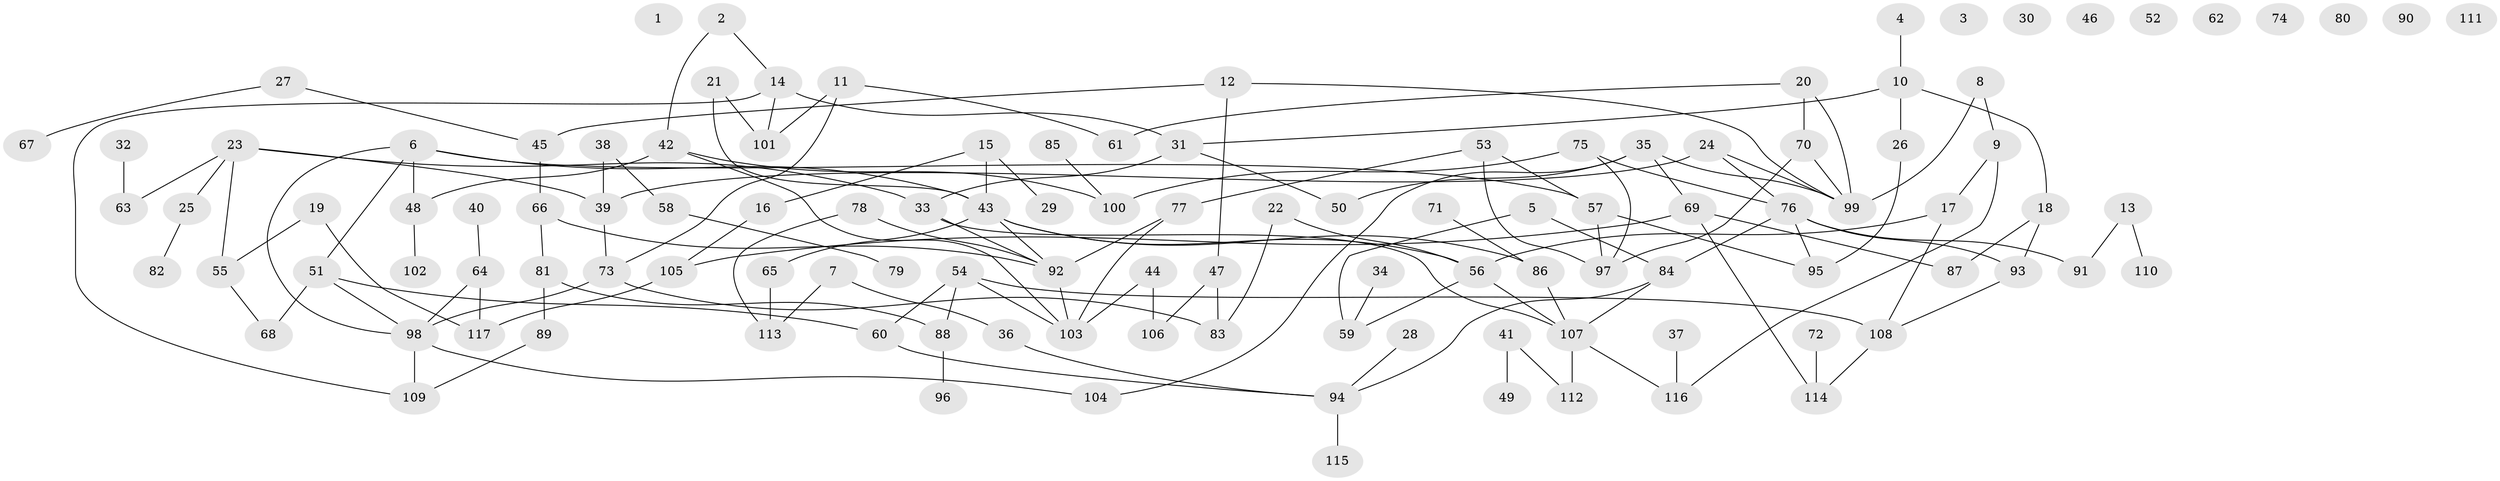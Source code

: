 // coarse degree distribution, {0: 0.12987012987012986, 4: 0.12987012987012986, 1: 0.14285714285714285, 2: 0.2857142857142857, 7: 0.03896103896103896, 3: 0.1038961038961039, 6: 0.05194805194805195, 5: 0.09090909090909091, 11: 0.012987012987012988, 8: 0.012987012987012988}
// Generated by graph-tools (version 1.1) at 2025/23/03/03/25 07:23:25]
// undirected, 117 vertices, 150 edges
graph export_dot {
graph [start="1"]
  node [color=gray90,style=filled];
  1;
  2;
  3;
  4;
  5;
  6;
  7;
  8;
  9;
  10;
  11;
  12;
  13;
  14;
  15;
  16;
  17;
  18;
  19;
  20;
  21;
  22;
  23;
  24;
  25;
  26;
  27;
  28;
  29;
  30;
  31;
  32;
  33;
  34;
  35;
  36;
  37;
  38;
  39;
  40;
  41;
  42;
  43;
  44;
  45;
  46;
  47;
  48;
  49;
  50;
  51;
  52;
  53;
  54;
  55;
  56;
  57;
  58;
  59;
  60;
  61;
  62;
  63;
  64;
  65;
  66;
  67;
  68;
  69;
  70;
  71;
  72;
  73;
  74;
  75;
  76;
  77;
  78;
  79;
  80;
  81;
  82;
  83;
  84;
  85;
  86;
  87;
  88;
  89;
  90;
  91;
  92;
  93;
  94;
  95;
  96;
  97;
  98;
  99;
  100;
  101;
  102;
  103;
  104;
  105;
  106;
  107;
  108;
  109;
  110;
  111;
  112;
  113;
  114;
  115;
  116;
  117;
  2 -- 14;
  2 -- 42;
  4 -- 10;
  5 -- 59;
  5 -- 84;
  6 -- 43;
  6 -- 48;
  6 -- 51;
  6 -- 57;
  6 -- 98;
  7 -- 36;
  7 -- 113;
  8 -- 9;
  8 -- 99;
  9 -- 17;
  9 -- 116;
  10 -- 18;
  10 -- 26;
  10 -- 31;
  11 -- 61;
  11 -- 73;
  11 -- 101;
  12 -- 45;
  12 -- 47;
  12 -- 99;
  13 -- 91;
  13 -- 110;
  14 -- 31;
  14 -- 101;
  14 -- 109;
  15 -- 16;
  15 -- 29;
  15 -- 43;
  16 -- 105;
  17 -- 56;
  17 -- 108;
  18 -- 87;
  18 -- 93;
  19 -- 55;
  19 -- 117;
  20 -- 61;
  20 -- 70;
  20 -- 99;
  21 -- 43;
  21 -- 101;
  22 -- 56;
  22 -- 83;
  23 -- 25;
  23 -- 33;
  23 -- 39;
  23 -- 55;
  23 -- 63;
  24 -- 39;
  24 -- 76;
  24 -- 99;
  25 -- 82;
  26 -- 95;
  27 -- 45;
  27 -- 67;
  28 -- 94;
  31 -- 33;
  31 -- 50;
  32 -- 63;
  33 -- 92;
  33 -- 107;
  34 -- 59;
  35 -- 50;
  35 -- 69;
  35 -- 99;
  35 -- 104;
  36 -- 94;
  37 -- 116;
  38 -- 39;
  38 -- 58;
  39 -- 73;
  40 -- 64;
  41 -- 49;
  41 -- 112;
  42 -- 48;
  42 -- 100;
  42 -- 103;
  43 -- 56;
  43 -- 65;
  43 -- 86;
  43 -- 92;
  44 -- 103;
  44 -- 106;
  45 -- 66;
  47 -- 83;
  47 -- 106;
  48 -- 102;
  51 -- 60;
  51 -- 68;
  51 -- 98;
  53 -- 57;
  53 -- 77;
  53 -- 97;
  54 -- 60;
  54 -- 88;
  54 -- 103;
  54 -- 108;
  55 -- 68;
  56 -- 59;
  56 -- 107;
  57 -- 95;
  57 -- 97;
  58 -- 79;
  60 -- 94;
  64 -- 98;
  64 -- 117;
  65 -- 113;
  66 -- 81;
  66 -- 92;
  69 -- 87;
  69 -- 105;
  69 -- 114;
  70 -- 97;
  70 -- 99;
  71 -- 86;
  72 -- 114;
  73 -- 83;
  73 -- 98;
  75 -- 76;
  75 -- 97;
  75 -- 100;
  76 -- 84;
  76 -- 91;
  76 -- 93;
  76 -- 95;
  77 -- 92;
  77 -- 103;
  78 -- 92;
  78 -- 113;
  81 -- 88;
  81 -- 89;
  84 -- 94;
  84 -- 107;
  85 -- 100;
  86 -- 107;
  88 -- 96;
  89 -- 109;
  92 -- 103;
  93 -- 108;
  94 -- 115;
  98 -- 104;
  98 -- 109;
  105 -- 117;
  107 -- 112;
  107 -- 116;
  108 -- 114;
}
